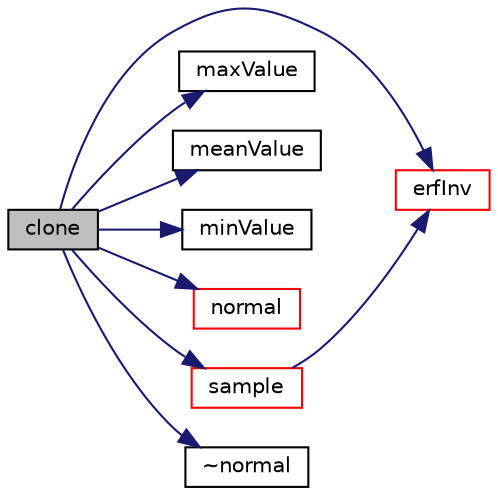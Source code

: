 digraph "clone"
{
  bgcolor="transparent";
  edge [fontname="Helvetica",fontsize="10",labelfontname="Helvetica",labelfontsize="10"];
  node [fontname="Helvetica",fontsize="10",shape=record];
  rankdir="LR";
  Node55 [label="clone",height=0.2,width=0.4,color="black", fillcolor="grey75", style="filled", fontcolor="black"];
  Node55 -> Node56 [color="midnightblue",fontsize="10",style="solid",fontname="Helvetica"];
  Node56 [label="erfInv",height=0.2,width=0.4,color="red",URL="$a24785.html#a31ffd6a096a2003dff272251dc6fd926"];
  Node55 -> Node64 [color="midnightblue",fontsize="10",style="solid",fontname="Helvetica"];
  Node64 [label="maxValue",height=0.2,width=0.4,color="black",URL="$a24785.html#a6fe5ffd01d2a36f96228dc68682431bf",tooltip="Return the maximum value. "];
  Node55 -> Node65 [color="midnightblue",fontsize="10",style="solid",fontname="Helvetica"];
  Node65 [label="meanValue",height=0.2,width=0.4,color="black",URL="$a24785.html#a0272fc28e271b84940ee851c385650ea",tooltip="Return the mean value. "];
  Node55 -> Node66 [color="midnightblue",fontsize="10",style="solid",fontname="Helvetica"];
  Node66 [label="minValue",height=0.2,width=0.4,color="black",URL="$a24785.html#af648e1dd81dcfda4924705b96bcaf264",tooltip="Return the minimum value. "];
  Node55 -> Node67 [color="midnightblue",fontsize="10",style="solid",fontname="Helvetica"];
  Node67 [label="normal",height=0.2,width=0.4,color="red",URL="$a24785.html#ade6a859c0b37d5dcc257655763e28449",tooltip="Construct from components. "];
  Node55 -> Node109 [color="midnightblue",fontsize="10",style="solid",fontname="Helvetica"];
  Node109 [label="sample",height=0.2,width=0.4,color="red",URL="$a24785.html#a523eae27d84403d08bdca843c0679d8a",tooltip="Sample the distributionModel. "];
  Node109 -> Node56 [color="midnightblue",fontsize="10",style="solid",fontname="Helvetica"];
  Node55 -> Node114 [color="midnightblue",fontsize="10",style="solid",fontname="Helvetica"];
  Node114 [label="~normal",height=0.2,width=0.4,color="black",URL="$a24785.html#a9e11ab55fc5604df244dc2a837e7eb1e",tooltip="Destructor. "];
}
